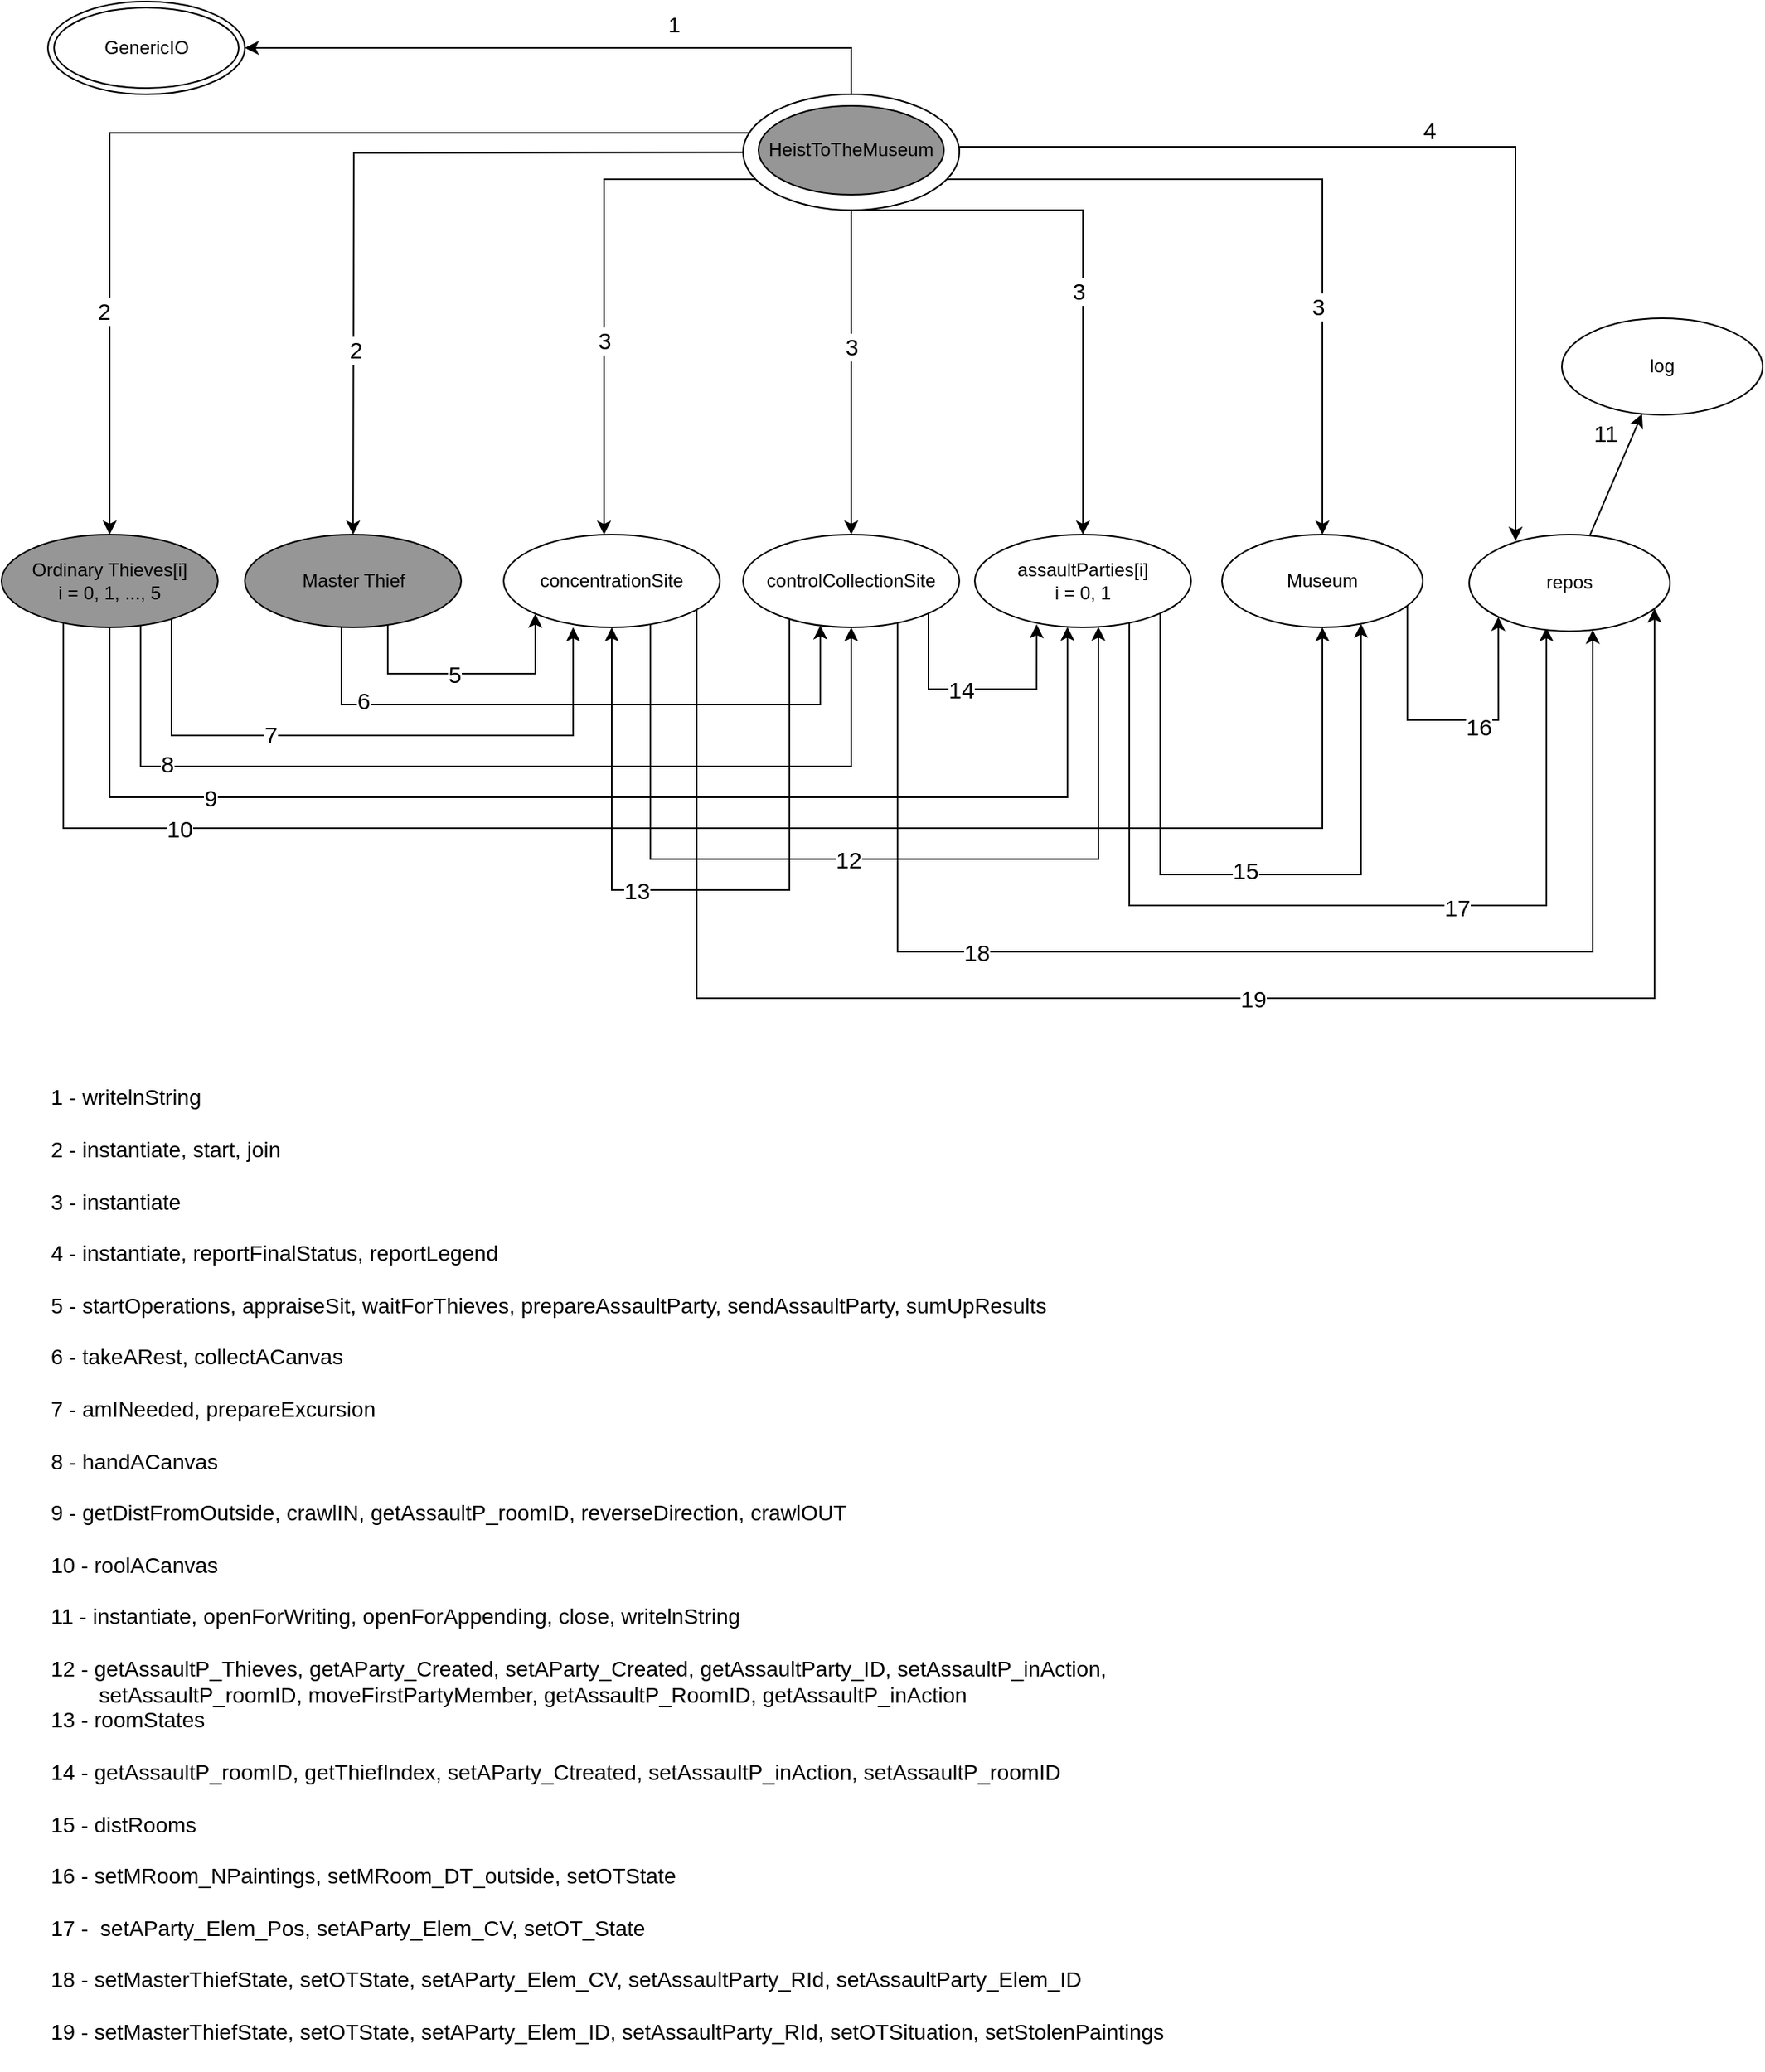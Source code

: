 <mxfile version="21.0.6" type="device"><diagram name="Page-1" id="8rD68-SP-zZC2pBZNYJM"><mxGraphModel dx="2568" dy="840" grid="1" gridSize="10" guides="1" tooltips="1" connect="1" arrows="1" fold="1" page="1" pageScale="1" pageWidth="850" pageHeight="1100" math="0" shadow="0"><root><mxCell id="0"/><mxCell id="1" parent="0"/><mxCell id="an0k2OPkQcMAAsoPMO_B-1" style="rounded=0;orthogonalLoop=1;jettySize=auto;html=1;edgeStyle=orthogonalEdgeStyle;entryX=0.5;entryY=0;entryDx=0;entryDy=0;" edge="1" parent="1" source="UvKOG4Ck6y36qvMXHJWS-4" target="an0k2OPkQcMAAsoPMO_B-47"><mxGeometry relative="1" as="geometry"><mxPoint x="-140" y="380" as="targetPoint"/><Array as="points"><mxPoint x="-140" y="120"/></Array></mxGeometry></mxCell><mxCell id="an0k2OPkQcMAAsoPMO_B-38" value="2" style="edgeLabel;html=1;align=center;verticalAlign=middle;resizable=0;points=[];fontSize=15;fontFamily=Helvetica;fontColor=default;" vertex="1" connectable="0" parent="an0k2OPkQcMAAsoPMO_B-1"><mxGeometry x="0.57" y="-4" relative="1" as="geometry"><mxPoint as="offset"/></mxGeometry></mxCell><mxCell id="an0k2OPkQcMAAsoPMO_B-9" style="rounded=0;orthogonalLoop=1;jettySize=auto;html=1;edgeStyle=orthogonalEdgeStyle;" edge="1" parent="1" source="UvKOG4Ck6y36qvMXHJWS-4" target="an0k2OPkQcMAAsoPMO_B-6"><mxGeometry relative="1" as="geometry"><Array as="points"><mxPoint x="340" y="65"/></Array></mxGeometry></mxCell><mxCell id="an0k2OPkQcMAAsoPMO_B-18" value="" style="edgeStyle=orthogonalEdgeStyle;shape=connector;rounded=0;orthogonalLoop=1;jettySize=auto;html=1;labelBackgroundColor=default;strokeColor=default;fontFamily=Helvetica;fontSize=11;fontColor=default;endArrow=classic;exitX=1;exitY=0.5;exitDx=0;exitDy=0;entryX=0.231;entryY=0.064;entryDx=0;entryDy=0;entryPerimeter=0;" edge="1" parent="1" source="UvKOG4Ck6y36qvMXHJWS-4" target="an0k2OPkQcMAAsoPMO_B-17"><mxGeometry relative="1" as="geometry"><mxPoint x="420.004" y="129.16" as="sourcePoint"/><mxPoint x="800.16" y="380.003" as="targetPoint"/><Array as="points"><mxPoint x="410" y="129"/><mxPoint x="770" y="129"/></Array></mxGeometry></mxCell><mxCell id="an0k2OPkQcMAAsoPMO_B-67" value="4" style="edgeLabel;html=1;align=center;verticalAlign=middle;resizable=0;points=[];fontSize=15;fontFamily=Helvetica;fontColor=default;" vertex="1" connectable="0" parent="an0k2OPkQcMAAsoPMO_B-18"><mxGeometry x="-0.08" y="-1" relative="1" as="geometry"><mxPoint x="23" y="-12" as="offset"/></mxGeometry></mxCell><mxCell id="an0k2OPkQcMAAsoPMO_B-30" value="" style="edgeStyle=orthogonalEdgeStyle;shape=connector;rounded=0;orthogonalLoop=1;jettySize=auto;html=1;labelBackgroundColor=default;strokeColor=default;fontFamily=Helvetica;fontSize=11;fontColor=default;endArrow=classic;" edge="1" parent="1" source="UvKOG4Ck6y36qvMXHJWS-4" target="an0k2OPkQcMAAsoPMO_B-29"><mxGeometry relative="1" as="geometry"><Array as="points"><mxPoint x="180" y="150"/></Array></mxGeometry></mxCell><mxCell id="an0k2OPkQcMAAsoPMO_B-39" value="3" style="edgeLabel;html=1;align=center;verticalAlign=middle;resizable=0;points=[];fontSize=15;fontFamily=Helvetica;fontColor=default;" vertex="1" connectable="0" parent="an0k2OPkQcMAAsoPMO_B-30"><mxGeometry x="0.23" relative="1" as="geometry"><mxPoint as="offset"/></mxGeometry></mxCell><mxCell id="an0k2OPkQcMAAsoPMO_B-32" style="edgeStyle=orthogonalEdgeStyle;shape=connector;rounded=0;orthogonalLoop=1;jettySize=auto;html=1;labelBackgroundColor=default;strokeColor=default;fontFamily=Helvetica;fontSize=11;fontColor=default;endArrow=classic;" edge="1" parent="1" source="UvKOG4Ck6y36qvMXHJWS-4" target="UvKOG4Ck6y36qvMXHJWS-11"><mxGeometry relative="1" as="geometry"><Array as="points"><mxPoint x="645" y="150"/></Array></mxGeometry></mxCell><mxCell id="an0k2OPkQcMAAsoPMO_B-64" value="3" style="edgeLabel;html=1;align=center;verticalAlign=middle;resizable=0;points=[];fontSize=15;fontFamily=Helvetica;fontColor=default;" vertex="1" connectable="0" parent="an0k2OPkQcMAAsoPMO_B-32"><mxGeometry x="0.374" y="-3" relative="1" as="geometry"><mxPoint as="offset"/></mxGeometry></mxCell><mxCell id="an0k2OPkQcMAAsoPMO_B-42" style="edgeStyle=none;shape=connector;rounded=0;orthogonalLoop=1;jettySize=auto;html=1;labelBackgroundColor=default;strokeColor=default;fontFamily=Helvetica;fontSize=11;fontColor=default;endArrow=classic;" edge="1" parent="1" source="UvKOG4Ck6y36qvMXHJWS-4" target="an0k2OPkQcMAAsoPMO_B-46"><mxGeometry relative="1" as="geometry"><mxPoint x="20" y="380" as="targetPoint"/><Array as="points"><mxPoint x="18" y="133"/></Array></mxGeometry></mxCell><mxCell id="an0k2OPkQcMAAsoPMO_B-43" value="2" style="edgeLabel;html=1;align=center;verticalAlign=middle;resizable=0;points=[];fontSize=15;fontFamily=Helvetica;fontColor=default;" vertex="1" connectable="0" parent="an0k2OPkQcMAAsoPMO_B-42"><mxGeometry x="0.518" y="1" relative="1" as="geometry"><mxPoint as="offset"/></mxGeometry></mxCell><mxCell id="an0k2OPkQcMAAsoPMO_B-44" style="edgeStyle=orthogonalEdgeStyle;shape=connector;rounded=0;orthogonalLoop=1;jettySize=auto;html=1;labelBackgroundColor=default;strokeColor=default;fontFamily=Helvetica;fontSize=11;fontColor=default;endArrow=classic;" edge="1" parent="1" source="UvKOG4Ck6y36qvMXHJWS-4" target="UvKOG4Ck6y36qvMXHJWS-14"><mxGeometry relative="1" as="geometry"><Array as="points"><mxPoint x="340" y="320"/><mxPoint x="340" y="320"/></Array></mxGeometry></mxCell><mxCell id="an0k2OPkQcMAAsoPMO_B-45" value="3" style="edgeLabel;html=1;align=center;verticalAlign=middle;resizable=0;points=[];fontSize=15;fontFamily=Helvetica;fontColor=default;" vertex="1" connectable="0" parent="an0k2OPkQcMAAsoPMO_B-44"><mxGeometry x="-0.162" y="4" relative="1" as="geometry"><mxPoint x="-4" as="offset"/></mxGeometry></mxCell><mxCell id="an0k2OPkQcMAAsoPMO_B-58" style="edgeStyle=orthogonalEdgeStyle;shape=connector;rounded=0;orthogonalLoop=1;jettySize=auto;html=1;entryX=0.5;entryY=0;entryDx=0;entryDy=0;labelBackgroundColor=default;strokeColor=default;fontFamily=Helvetica;fontSize=11;fontColor=default;endArrow=classic;" edge="1" parent="1" source="UvKOG4Ck6y36qvMXHJWS-4" target="UvKOG4Ck6y36qvMXHJWS-12"><mxGeometry relative="1" as="geometry"><Array as="points"><mxPoint x="490" y="170"/></Array></mxGeometry></mxCell><mxCell id="an0k2OPkQcMAAsoPMO_B-59" value="3" style="edgeLabel;html=1;align=center;verticalAlign=middle;resizable=0;points=[];fontSize=15;fontFamily=Helvetica;fontColor=default;" vertex="1" connectable="0" parent="an0k2OPkQcMAAsoPMO_B-58"><mxGeometry x="0.121" y="-3" relative="1" as="geometry"><mxPoint as="offset"/></mxGeometry></mxCell><mxCell id="UvKOG4Ck6y36qvMXHJWS-4" value="" style="ellipse;whiteSpace=wrap;html=1;shadow=0;labelBackgroundColor=none;fillStyle=auto;fontFamily=Helvetica;fontSize=12;gradientDirection=north;" parent="1" vertex="1"><mxGeometry x="270" y="95" width="140" height="75" as="geometry"/></mxCell><mxCell id="UvKOG4Ck6y36qvMXHJWS-2" value="HeistToTheMuseum" style="ellipse;whiteSpace=wrap;html=1;shadow=0;labelBackgroundColor=none;fillStyle=auto;strokeColor=default;fontFamily=Helvetica;fontSize=12;fontColor=default;fillColor=#969696;gradientColor=none;gradientDirection=north;" parent="1" vertex="1"><mxGeometry x="280" y="102.5" width="120" height="57.5" as="geometry"/></mxCell><mxCell id="an0k2OPkQcMAAsoPMO_B-81" style="edgeStyle=orthogonalEdgeStyle;shape=connector;rounded=0;orthogonalLoop=1;jettySize=auto;html=1;entryX=0;entryY=1;entryDx=0;entryDy=0;labelBackgroundColor=default;strokeColor=default;fontFamily=Helvetica;fontSize=11;fontColor=default;endArrow=classic;" edge="1" parent="1" source="UvKOG4Ck6y36qvMXHJWS-11" target="an0k2OPkQcMAAsoPMO_B-17"><mxGeometry relative="1" as="geometry"><Array as="points"><mxPoint x="700" y="500"/><mxPoint x="759" y="500"/></Array></mxGeometry></mxCell><mxCell id="an0k2OPkQcMAAsoPMO_B-82" value="16" style="edgeLabel;html=1;align=center;verticalAlign=middle;resizable=0;points=[];fontSize=15;fontFamily=Helvetica;fontColor=default;" vertex="1" connectable="0" parent="an0k2OPkQcMAAsoPMO_B-81"><mxGeometry x="0.202" y="-4" relative="1" as="geometry"><mxPoint as="offset"/></mxGeometry></mxCell><mxCell id="UvKOG4Ck6y36qvMXHJWS-11" value="Museum" style="ellipse;whiteSpace=wrap;html=1;shadow=0;labelBackgroundColor=none;fillStyle=auto;fontFamily=Helvetica;fontSize=12;gradientDirection=north;" parent="1" vertex="1"><mxGeometry x="580" y="380" width="130" height="60" as="geometry"/></mxCell><mxCell id="an0k2OPkQcMAAsoPMO_B-79" style="edgeStyle=orthogonalEdgeStyle;shape=connector;rounded=0;orthogonalLoop=1;jettySize=auto;html=1;labelBackgroundColor=default;strokeColor=default;fontFamily=Helvetica;fontSize=11;fontColor=default;endArrow=classic;" edge="1" parent="1" source="UvKOG4Ck6y36qvMXHJWS-12" target="UvKOG4Ck6y36qvMXHJWS-11"><mxGeometry relative="1" as="geometry"><Array as="points"><mxPoint x="540" y="600"/><mxPoint x="670" y="600"/></Array></mxGeometry></mxCell><mxCell id="an0k2OPkQcMAAsoPMO_B-80" value="15" style="edgeLabel;html=1;align=center;verticalAlign=middle;resizable=0;points=[];fontSize=15;fontFamily=Helvetica;fontColor=default;" vertex="1" connectable="0" parent="an0k2OPkQcMAAsoPMO_B-79"><mxGeometry x="-0.031" y="3" relative="1" as="geometry"><mxPoint as="offset"/></mxGeometry></mxCell><mxCell id="an0k2OPkQcMAAsoPMO_B-83" style="edgeStyle=orthogonalEdgeStyle;shape=connector;rounded=0;orthogonalLoop=1;jettySize=auto;html=1;labelBackgroundColor=default;strokeColor=default;fontFamily=Helvetica;fontSize=11;fontColor=default;endArrow=classic;" edge="1" parent="1" source="UvKOG4Ck6y36qvMXHJWS-12"><mxGeometry relative="1" as="geometry"><mxPoint x="790" y="440" as="targetPoint"/><Array as="points"><mxPoint x="520" y="620"/><mxPoint x="790" y="620"/><mxPoint x="790" y="443"/></Array></mxGeometry></mxCell><mxCell id="an0k2OPkQcMAAsoPMO_B-84" value="17" style="edgeLabel;html=1;align=center;verticalAlign=middle;resizable=0;points=[];fontSize=15;fontFamily=Helvetica;fontColor=default;" vertex="1" connectable="0" parent="an0k2OPkQcMAAsoPMO_B-83"><mxGeometry x="0.233" y="-1" relative="1" as="geometry"><mxPoint x="5" as="offset"/></mxGeometry></mxCell><mxCell id="UvKOG4Ck6y36qvMXHJWS-12" value="assaultParties[i]&lt;br&gt;i = 0, 1" style="ellipse;whiteSpace=wrap;html=1;shadow=0;labelBackgroundColor=none;fillStyle=auto;fontFamily=Helvetica;fontSize=12;gradientDirection=north;" parent="1" vertex="1"><mxGeometry x="420" y="380" width="140" height="60" as="geometry"/></mxCell><mxCell id="an0k2OPkQcMAAsoPMO_B-74" style="edgeStyle=orthogonalEdgeStyle;shape=connector;rounded=0;orthogonalLoop=1;jettySize=auto;html=1;labelBackgroundColor=default;strokeColor=default;fontFamily=Helvetica;fontSize=11;fontColor=default;endArrow=classic;" edge="1" parent="1" source="UvKOG4Ck6y36qvMXHJWS-14" target="an0k2OPkQcMAAsoPMO_B-29"><mxGeometry relative="1" as="geometry"><Array as="points"><mxPoint x="300" y="610"/><mxPoint x="185" y="610"/></Array></mxGeometry></mxCell><mxCell id="an0k2OPkQcMAAsoPMO_B-75" value="13" style="edgeLabel;html=1;align=center;verticalAlign=middle;resizable=0;points=[];fontSize=15;fontFamily=Helvetica;fontColor=default;" vertex="1" connectable="0" parent="an0k2OPkQcMAAsoPMO_B-74"><mxGeometry x="0.126" y="3" relative="1" as="geometry"><mxPoint x="-16" y="-3" as="offset"/></mxGeometry></mxCell><mxCell id="an0k2OPkQcMAAsoPMO_B-77" style="edgeStyle=orthogonalEdgeStyle;shape=connector;rounded=0;orthogonalLoop=1;jettySize=auto;html=1;entryX=0.286;entryY=0.967;entryDx=0;entryDy=0;entryPerimeter=0;labelBackgroundColor=default;strokeColor=default;fontFamily=Helvetica;fontSize=11;fontColor=default;endArrow=classic;" edge="1" parent="1" source="UvKOG4Ck6y36qvMXHJWS-14" target="UvKOG4Ck6y36qvMXHJWS-12"><mxGeometry relative="1" as="geometry"><Array as="points"><mxPoint x="390" y="480"/><mxPoint x="460" y="480"/></Array></mxGeometry></mxCell><mxCell id="an0k2OPkQcMAAsoPMO_B-78" value="14" style="edgeLabel;html=1;align=center;verticalAlign=middle;resizable=0;points=[];fontSize=15;fontFamily=Helvetica;fontColor=default;" vertex="1" connectable="0" parent="an0k2OPkQcMAAsoPMO_B-77"><mxGeometry x="0.061" relative="1" as="geometry"><mxPoint x="-16" as="offset"/></mxGeometry></mxCell><mxCell id="an0k2OPkQcMAAsoPMO_B-86" style="edgeStyle=orthogonalEdgeStyle;shape=connector;rounded=0;orthogonalLoop=1;jettySize=auto;html=1;labelBackgroundColor=default;strokeColor=default;fontFamily=Helvetica;fontSize=11;fontColor=default;endArrow=classic;" edge="1" parent="1" source="UvKOG4Ck6y36qvMXHJWS-14" target="an0k2OPkQcMAAsoPMO_B-17"><mxGeometry relative="1" as="geometry"><Array as="points"><mxPoint x="370" y="650"/><mxPoint x="820" y="650"/></Array></mxGeometry></mxCell><mxCell id="an0k2OPkQcMAAsoPMO_B-87" value="18" style="edgeLabel;html=1;align=center;verticalAlign=middle;resizable=0;points=[];fontSize=15;fontFamily=Helvetica;fontColor=default;" vertex="1" connectable="0" parent="an0k2OPkQcMAAsoPMO_B-86"><mxGeometry x="-0.394" y="-4" relative="1" as="geometry"><mxPoint y="-4" as="offset"/></mxGeometry></mxCell><mxCell id="UvKOG4Ck6y36qvMXHJWS-14" value="&lt;div&gt;controlCollectionSite&lt;/div&gt;" style="ellipse;whiteSpace=wrap;html=1;shadow=0;labelBackgroundColor=none;fillStyle=auto;fontFamily=Helvetica;fontSize=12;gradientDirection=north;" parent="1" vertex="1"><mxGeometry x="270" y="380" width="140" height="60" as="geometry"/></mxCell><mxCell id="an0k2OPkQcMAAsoPMO_B-6" value="GenericIO" style="ellipse;shape=doubleEllipse;whiteSpace=wrap;html=1;" vertex="1" parent="1"><mxGeometry x="-180" y="35" width="127.5" height="60" as="geometry"/></mxCell><mxCell id="an0k2OPkQcMAAsoPMO_B-10" value="&lt;font style=&quot;font-size: 14px;&quot;&gt;1&lt;/font&gt;" style="text;html=1;align=center;verticalAlign=middle;resizable=0;points=[];autosize=1;strokeColor=none;fillColor=none;fontSize=11;fontFamily=Helvetica;fontColor=default;" vertex="1" parent="1"><mxGeometry x="210" y="35" width="30" height="30" as="geometry"/></mxCell><mxCell id="an0k2OPkQcMAAsoPMO_B-11" value="&lt;span style=&quot;font-size: 14px; font-weight: 400;&quot;&gt;1 - writelnString&lt;br&gt;&lt;br&gt;2 - instantiate, start, join&lt;br&gt;&lt;br&gt;3 - instantiate&lt;br&gt;&lt;br&gt;4 - instantiate, reportFinalStatus, reportLegend&lt;br&gt;&lt;br&gt;5 - startOperations, appraiseSit, waitForThieves, prepareAssaultParty, sendAssaultParty, sumUpResults&lt;br&gt;&lt;br&gt;6 - takeARest, collectACanvas&lt;br&gt;&lt;br&gt;7 - amINeeded, prepareExcursion&lt;br&gt;&lt;br&gt;8 - handACanvas&lt;br&gt;&lt;br&gt;9 - getDistFromOutside, crawlIN, getAssaultP_roomID, reverseDirection, crawlOUT&amp;nbsp;&lt;br&gt;&lt;br&gt;10 - roolACanvas&lt;br&gt;&lt;br&gt;11 - instantiate, openForWriting, openForAppending, close, writelnString&lt;br&gt;&lt;br&gt;12 - getAssaultP_Thieves, getAParty_Created, setAParty_Created, getAssaultParty_ID, setAssaultP_inAction,&amp;nbsp;&lt;br&gt;&lt;span style=&quot;white-space: pre;&quot;&gt;&#9;&lt;/span&gt;setAssaultP_roomID, moveFirstPartyMember, getAssaultP_RoomID, getAssaultP_inAction&lt;br&gt;13 - roomStates&lt;br&gt;&lt;br&gt;14 - getAssaultP_roomID, getThiefIndex, setAParty_Ctreated, setAssaultP_inAction, setAssaultP_roomID&lt;br&gt;&lt;br&gt;15 - distRooms&lt;br&gt;&lt;br&gt;16 - setMRoom_NPaintings, setMRoom_DT_outside, setOTState&lt;br&gt;&lt;br&gt;17 -&amp;nbsp; setAParty_Elem_Pos, setAParty_Elem_CV, setOT_State&lt;br&gt;&lt;br&gt;18 - setMasterThiefState, setOTState, setAParty_Elem_CV, setAssaultParty_RId, setAssaultParty_Elem_ID&lt;br&gt;&lt;br&gt;19 - setMasterThiefState, setOTState, setAParty_Elem_ID, setAssaultParty_RId, setOTSituation, setStolenPaintings&amp;nbsp;&lt;br&gt;&lt;br&gt;&lt;/span&gt;" style="text;strokeColor=none;fillColor=none;html=1;fontSize=11;fontStyle=1;verticalAlign=middle;align=left;fontFamily=Helvetica;fontColor=default;" vertex="1" parent="1"><mxGeometry x="-180" y="740" width="920" height="630" as="geometry"/></mxCell><mxCell id="an0k2OPkQcMAAsoPMO_B-69" value="" style="edgeStyle=none;shape=connector;rounded=0;orthogonalLoop=1;jettySize=auto;html=1;labelBackgroundColor=default;strokeColor=default;fontFamily=Helvetica;fontSize=11;fontColor=default;endArrow=classic;" edge="1" parent="1" source="an0k2OPkQcMAAsoPMO_B-17" target="an0k2OPkQcMAAsoPMO_B-68"><mxGeometry relative="1" as="geometry"/></mxCell><mxCell id="an0k2OPkQcMAAsoPMO_B-70" value="11" style="edgeLabel;html=1;align=center;verticalAlign=middle;resizable=0;points=[];fontSize=15;fontFamily=Helvetica;fontColor=default;" vertex="1" connectable="0" parent="an0k2OPkQcMAAsoPMO_B-69"><mxGeometry x="0.375" y="-2" relative="1" as="geometry"><mxPoint x="-15" y="-13" as="offset"/></mxGeometry></mxCell><mxCell id="an0k2OPkQcMAAsoPMO_B-17" value="repos" style="ellipse;whiteSpace=wrap;html=1;shadow=0;labelBackgroundColor=none;fillStyle=auto;fontFamily=Helvetica;fontSize=12;gradientDirection=north;" vertex="1" parent="1"><mxGeometry x="740" y="380" width="130" height="62.5" as="geometry"/></mxCell><mxCell id="an0k2OPkQcMAAsoPMO_B-19" style="edgeStyle=none;shape=connector;rounded=0;orthogonalLoop=1;jettySize=auto;html=1;entryX=1;entryY=0.5;entryDx=0;entryDy=0;labelBackgroundColor=default;strokeColor=default;fontFamily=Helvetica;fontSize=11;fontColor=default;endArrow=classic;" edge="1" parent="1" source="an0k2OPkQcMAAsoPMO_B-17" target="an0k2OPkQcMAAsoPMO_B-17"><mxGeometry relative="1" as="geometry"/></mxCell><mxCell id="an0k2OPkQcMAAsoPMO_B-20" style="edgeStyle=none;shape=connector;rounded=0;orthogonalLoop=1;jettySize=auto;html=1;entryX=1;entryY=0.5;entryDx=0;entryDy=0;labelBackgroundColor=default;strokeColor=default;fontFamily=Helvetica;fontSize=11;fontColor=default;endArrow=classic;" edge="1" parent="1" source="an0k2OPkQcMAAsoPMO_B-17" target="an0k2OPkQcMAAsoPMO_B-17"><mxGeometry relative="1" as="geometry"/></mxCell><mxCell id="an0k2OPkQcMAAsoPMO_B-71" style="edgeStyle=orthogonalEdgeStyle;shape=connector;rounded=0;orthogonalLoop=1;jettySize=auto;html=1;labelBackgroundColor=default;strokeColor=default;fontFamily=Helvetica;fontSize=11;fontColor=default;endArrow=classic;" edge="1" parent="1" source="an0k2OPkQcMAAsoPMO_B-29" target="UvKOG4Ck6y36qvMXHJWS-12"><mxGeometry relative="1" as="geometry"><Array as="points"><mxPoint x="210" y="590"/><mxPoint x="500" y="590"/></Array></mxGeometry></mxCell><mxCell id="an0k2OPkQcMAAsoPMO_B-72" value="&lt;font style=&quot;font-size: 15px;&quot;&gt;12&lt;/font&gt;" style="edgeLabel;html=1;align=center;verticalAlign=middle;resizable=0;points=[];fontSize=11;fontFamily=Helvetica;fontColor=default;" vertex="1" connectable="0" parent="an0k2OPkQcMAAsoPMO_B-71"><mxGeometry x="-0.054" relative="1" as="geometry"><mxPoint as="offset"/></mxGeometry></mxCell><mxCell id="an0k2OPkQcMAAsoPMO_B-88" style="edgeStyle=orthogonalEdgeStyle;shape=connector;rounded=0;orthogonalLoop=1;jettySize=auto;html=1;labelBackgroundColor=default;strokeColor=default;fontFamily=Helvetica;fontSize=11;fontColor=default;endArrow=classic;" edge="1" parent="1" source="an0k2OPkQcMAAsoPMO_B-29" target="an0k2OPkQcMAAsoPMO_B-17"><mxGeometry relative="1" as="geometry"><Array as="points"><mxPoint x="240" y="680"/><mxPoint x="860" y="680"/></Array></mxGeometry></mxCell><mxCell id="an0k2OPkQcMAAsoPMO_B-89" value="19" style="edgeLabel;html=1;align=center;verticalAlign=middle;resizable=0;points=[];fontSize=15;fontFamily=Helvetica;fontColor=default;" vertex="1" connectable="0" parent="an0k2OPkQcMAAsoPMO_B-88"><mxGeometry x="0.333" y="-4" relative="1" as="geometry"><mxPoint x="-138" y="-4" as="offset"/></mxGeometry></mxCell><mxCell id="an0k2OPkQcMAAsoPMO_B-29" value="concentrationSite" style="ellipse;whiteSpace=wrap;html=1;shadow=0;labelBackgroundColor=none;fillStyle=auto;fontFamily=Helvetica;fontSize=12;gradientDirection=north;" vertex="1" parent="1"><mxGeometry x="115" y="380" width="140" height="60" as="geometry"/></mxCell><UserObject label="" id="an0k2OPkQcMAAsoPMO_B-48"><mxCell style="edgeStyle=orthogonalEdgeStyle;shape=connector;rounded=0;orthogonalLoop=1;jettySize=auto;html=1;entryX=0;entryY=1;entryDx=0;entryDy=0;labelBackgroundColor=default;strokeColor=default;fontFamily=Helvetica;fontSize=11;fontColor=default;endArrow=classic;" edge="1" parent="1" source="an0k2OPkQcMAAsoPMO_B-46" target="an0k2OPkQcMAAsoPMO_B-29"><mxGeometry relative="1" as="geometry"><Array as="points"><mxPoint x="40" y="470"/><mxPoint x="136" y="470"/></Array></mxGeometry></mxCell></UserObject><mxCell id="an0k2OPkQcMAAsoPMO_B-51" value="5" style="edgeLabel;html=1;align=center;verticalAlign=middle;resizable=0;points=[];fontSize=15;fontFamily=Helvetica;fontColor=default;" vertex="1" connectable="0" parent="an0k2OPkQcMAAsoPMO_B-48"><mxGeometry x="-0.104" y="4" relative="1" as="geometry"><mxPoint y="4" as="offset"/></mxGeometry></mxCell><mxCell id="an0k2OPkQcMAAsoPMO_B-49" style="edgeStyle=orthogonalEdgeStyle;shape=connector;rounded=0;orthogonalLoop=1;jettySize=auto;html=1;labelBackgroundColor=default;strokeColor=default;fontFamily=Helvetica;fontSize=11;fontColor=default;endArrow=classic;" edge="1" parent="1" source="an0k2OPkQcMAAsoPMO_B-46" target="UvKOG4Ck6y36qvMXHJWS-14"><mxGeometry relative="1" as="geometry"><Array as="points"><mxPoint x="10" y="490"/><mxPoint x="320" y="490"/></Array></mxGeometry></mxCell><mxCell id="an0k2OPkQcMAAsoPMO_B-52" value="6" style="edgeLabel;html=1;align=center;verticalAlign=middle;resizable=0;points=[];fontSize=15;fontFamily=Helvetica;fontColor=default;" vertex="1" connectable="0" parent="an0k2OPkQcMAAsoPMO_B-49"><mxGeometry x="-0.32" y="3" relative="1" as="geometry"><mxPoint x="-76" as="offset"/></mxGeometry></mxCell><mxCell id="an0k2OPkQcMAAsoPMO_B-46" value="Master Thief&lt;br&gt;" style="ellipse;whiteSpace=wrap;html=1;shadow=0;labelBackgroundColor=none;fillStyle=auto;strokeColor=default;fontFamily=Helvetica;fontSize=12;fontColor=default;fillColor=#969696;gradientColor=none;gradientDirection=north;" vertex="1" parent="1"><mxGeometry x="-52.5" y="380" width="140" height="60" as="geometry"/></mxCell><mxCell id="an0k2OPkQcMAAsoPMO_B-53" style="edgeStyle=orthogonalEdgeStyle;shape=connector;rounded=0;orthogonalLoop=1;jettySize=auto;html=1;labelBackgroundColor=default;strokeColor=default;fontFamily=Helvetica;fontSize=11;fontColor=default;endArrow=classic;" edge="1" parent="1" source="an0k2OPkQcMAAsoPMO_B-47"><mxGeometry relative="1" as="geometry"><mxPoint x="160" y="440" as="targetPoint"/><Array as="points"><mxPoint x="-100" y="510"/><mxPoint x="160" y="510"/><mxPoint x="160" y="440"/></Array></mxGeometry></mxCell><mxCell id="an0k2OPkQcMAAsoPMO_B-54" value="7" style="edgeLabel;html=1;align=center;verticalAlign=middle;resizable=0;points=[];fontSize=15;fontFamily=Helvetica;fontColor=default;" vertex="1" connectable="0" parent="an0k2OPkQcMAAsoPMO_B-53"><mxGeometry x="-0.314" y="1" relative="1" as="geometry"><mxPoint as="offset"/></mxGeometry></mxCell><mxCell id="an0k2OPkQcMAAsoPMO_B-60" style="edgeStyle=orthogonalEdgeStyle;shape=connector;rounded=0;orthogonalLoop=1;jettySize=auto;html=1;labelBackgroundColor=default;strokeColor=default;fontFamily=Helvetica;fontSize=11;fontColor=default;endArrow=classic;" edge="1" parent="1" source="an0k2OPkQcMAAsoPMO_B-47" target="UvKOG4Ck6y36qvMXHJWS-12"><mxGeometry relative="1" as="geometry"><Array as="points"><mxPoint x="-140" y="550"/><mxPoint x="480" y="550"/></Array></mxGeometry></mxCell><mxCell id="an0k2OPkQcMAAsoPMO_B-61" value="9" style="edgeLabel;html=1;align=center;verticalAlign=middle;resizable=0;points=[];fontSize=15;fontFamily=Helvetica;fontColor=default;" vertex="1" connectable="0" parent="an0k2OPkQcMAAsoPMO_B-60"><mxGeometry x="-0.119" y="-5" relative="1" as="geometry"><mxPoint x="-195" y="-5" as="offset"/></mxGeometry></mxCell><mxCell id="an0k2OPkQcMAAsoPMO_B-62" style="edgeStyle=orthogonalEdgeStyle;shape=connector;rounded=0;orthogonalLoop=1;jettySize=auto;html=1;labelBackgroundColor=default;strokeColor=default;fontFamily=Helvetica;fontSize=11;fontColor=default;endArrow=classic;" edge="1" parent="1" source="an0k2OPkQcMAAsoPMO_B-47"><mxGeometry relative="1" as="geometry"><mxPoint x="340" y="440" as="targetPoint"/><Array as="points"><mxPoint x="-120" y="530"/><mxPoint x="340" y="530"/><mxPoint x="340" y="440"/></Array></mxGeometry></mxCell><mxCell id="an0k2OPkQcMAAsoPMO_B-63" value="8" style="edgeLabel;html=1;align=center;verticalAlign=middle;resizable=0;points=[];fontSize=15;fontFamily=Helvetica;fontColor=default;" vertex="1" connectable="0" parent="an0k2OPkQcMAAsoPMO_B-62"><mxGeometry x="-0.275" y="2" relative="1" as="geometry"><mxPoint x="-124" as="offset"/></mxGeometry></mxCell><mxCell id="an0k2OPkQcMAAsoPMO_B-65" style="edgeStyle=orthogonalEdgeStyle;shape=connector;rounded=0;orthogonalLoop=1;jettySize=auto;html=1;entryX=0.5;entryY=1;entryDx=0;entryDy=0;labelBackgroundColor=default;strokeColor=default;fontFamily=Helvetica;fontSize=11;fontColor=default;endArrow=classic;" edge="1" parent="1" source="an0k2OPkQcMAAsoPMO_B-47" target="UvKOG4Ck6y36qvMXHJWS-11"><mxGeometry relative="1" as="geometry"><Array as="points"><mxPoint x="-170" y="570"/><mxPoint x="645" y="570"/></Array></mxGeometry></mxCell><mxCell id="an0k2OPkQcMAAsoPMO_B-66" value="10" style="edgeLabel;html=1;align=center;verticalAlign=middle;resizable=0;points=[];fontSize=15;fontFamily=Helvetica;fontColor=default;" vertex="1" connectable="0" parent="an0k2OPkQcMAAsoPMO_B-65"><mxGeometry x="-0.267" y="-2" relative="1" as="geometry"><mxPoint x="-187" y="-2" as="offset"/></mxGeometry></mxCell><mxCell id="an0k2OPkQcMAAsoPMO_B-47" value="Ordinary Thieves[i]&lt;br&gt;i = 0, 1, ..., 5" style="ellipse;whiteSpace=wrap;html=1;shadow=0;labelBackgroundColor=none;fillStyle=auto;strokeColor=default;fontFamily=Helvetica;fontSize=12;fontColor=default;fillColor=#969696;gradientColor=none;gradientDirection=north;" vertex="1" parent="1"><mxGeometry x="-210" y="380" width="140" height="60" as="geometry"/></mxCell><mxCell id="an0k2OPkQcMAAsoPMO_B-68" value="log" style="ellipse;whiteSpace=wrap;html=1;shadow=0;labelBackgroundColor=none;fillStyle=auto;fontFamily=Helvetica;fontSize=12;gradientDirection=north;" vertex="1" parent="1"><mxGeometry x="800" y="240" width="130" height="62.5" as="geometry"/></mxCell></root></mxGraphModel></diagram></mxfile>
